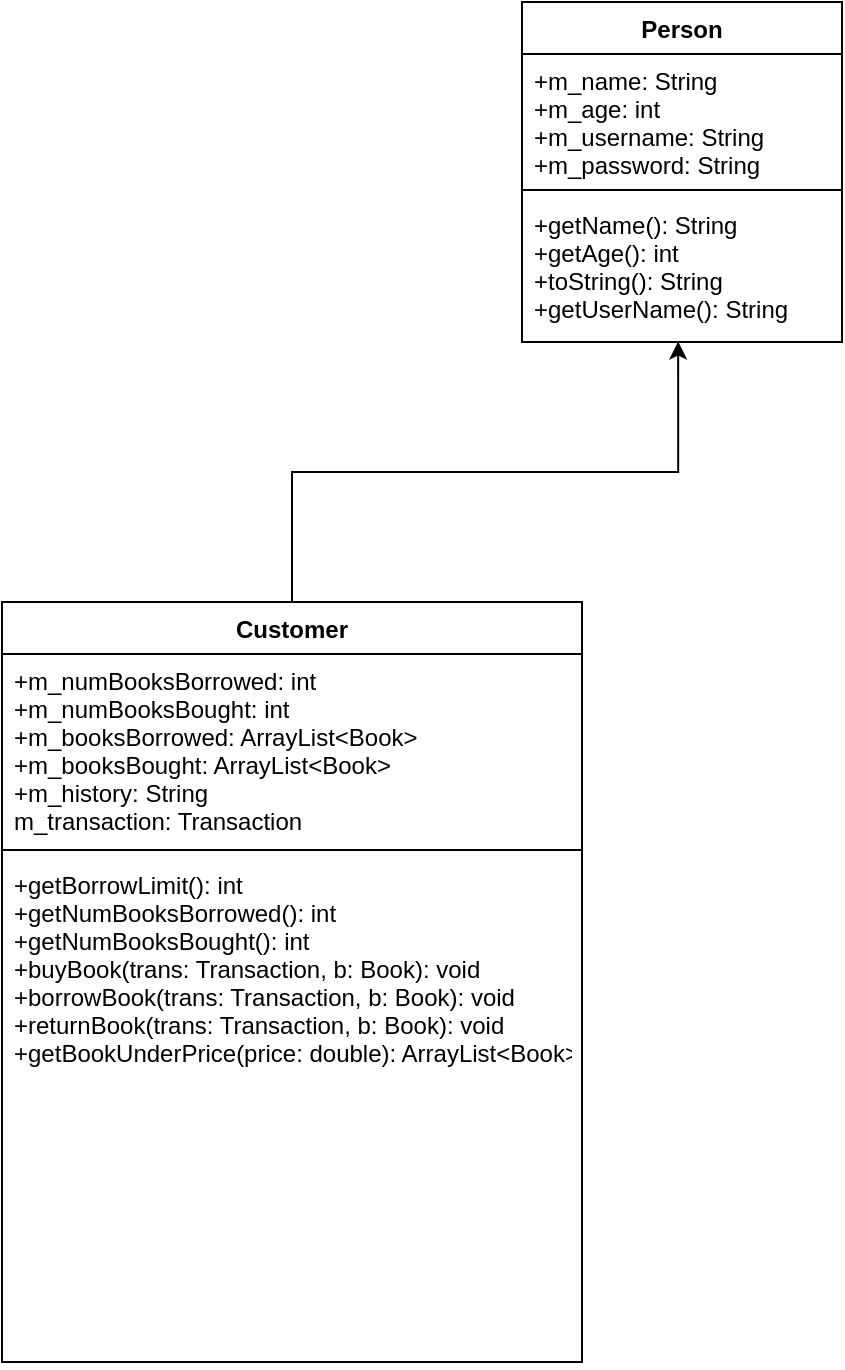 <mxfile version="14.9.2" type="github">
  <diagram id="0aetavmPxU3bwbz6fPxj" name="Page-1">
    <mxGraphModel dx="1038" dy="621" grid="1" gridSize="10" guides="1" tooltips="1" connect="1" arrows="1" fold="1" page="1" pageScale="1" pageWidth="850" pageHeight="1100" math="0" shadow="0">
      <root>
        <mxCell id="0" />
        <mxCell id="1" parent="0" />
        <mxCell id="TsD7KGuhZZwzooAPxN2N-33" value="Person" style="swimlane;fontStyle=1;align=center;verticalAlign=top;childLayout=stackLayout;horizontal=1;startSize=26;horizontalStack=0;resizeParent=1;resizeParentMax=0;resizeLast=0;collapsible=1;marginBottom=0;" vertex="1" parent="1">
          <mxGeometry x="360" y="360" width="160" height="170" as="geometry" />
        </mxCell>
        <mxCell id="TsD7KGuhZZwzooAPxN2N-34" value="+m_name: String&#xa;+m_age: int&#xa;+m_username: String&#xa;+m_password: String" style="text;strokeColor=none;fillColor=none;align=left;verticalAlign=top;spacingLeft=4;spacingRight=4;overflow=hidden;rotatable=0;points=[[0,0.5],[1,0.5]];portConstraint=eastwest;" vertex="1" parent="TsD7KGuhZZwzooAPxN2N-33">
          <mxGeometry y="26" width="160" height="64" as="geometry" />
        </mxCell>
        <mxCell id="TsD7KGuhZZwzooAPxN2N-35" value="" style="line;strokeWidth=1;fillColor=none;align=left;verticalAlign=middle;spacingTop=-1;spacingLeft=3;spacingRight=3;rotatable=0;labelPosition=right;points=[];portConstraint=eastwest;" vertex="1" parent="TsD7KGuhZZwzooAPxN2N-33">
          <mxGeometry y="90" width="160" height="8" as="geometry" />
        </mxCell>
        <mxCell id="TsD7KGuhZZwzooAPxN2N-36" value="+getName(): String&#xa;+getAge(): int&#xa;+toString(): String&#xa;+getUserName(): String" style="text;strokeColor=none;fillColor=none;align=left;verticalAlign=top;spacingLeft=4;spacingRight=4;overflow=hidden;rotatable=0;points=[[0,0.5],[1,0.5]];portConstraint=eastwest;" vertex="1" parent="TsD7KGuhZZwzooAPxN2N-33">
          <mxGeometry y="98" width="160" height="72" as="geometry" />
        </mxCell>
        <mxCell id="TsD7KGuhZZwzooAPxN2N-43" style="edgeStyle=orthogonalEdgeStyle;rounded=0;orthogonalLoop=1;jettySize=auto;html=1;exitX=0.5;exitY=0;exitDx=0;exitDy=0;entryX=0.488;entryY=0.997;entryDx=0;entryDy=0;entryPerimeter=0;" edge="1" parent="1" source="TsD7KGuhZZwzooAPxN2N-37" target="TsD7KGuhZZwzooAPxN2N-36">
          <mxGeometry relative="1" as="geometry" />
        </mxCell>
        <mxCell id="TsD7KGuhZZwzooAPxN2N-37" value="Customer" style="swimlane;fontStyle=1;align=center;verticalAlign=top;childLayout=stackLayout;horizontal=1;startSize=26;horizontalStack=0;resizeParent=1;resizeParentMax=0;resizeLast=0;collapsible=1;marginBottom=0;" vertex="1" parent="1">
          <mxGeometry x="100" y="660" width="290" height="380" as="geometry" />
        </mxCell>
        <mxCell id="TsD7KGuhZZwzooAPxN2N-38" value="+m_numBooksBorrowed: int&#xa;+m_numBooksBought: int&#xa;+m_booksBorrowed: ArrayList&lt;Book&gt;&#xa;+m_booksBought: ArrayList&lt;Book&gt;&#xa;+m_history: String&#xa;m_transaction: Transaction" style="text;strokeColor=none;fillColor=none;align=left;verticalAlign=top;spacingLeft=4;spacingRight=4;overflow=hidden;rotatable=0;points=[[0,0.5],[1,0.5]];portConstraint=eastwest;" vertex="1" parent="TsD7KGuhZZwzooAPxN2N-37">
          <mxGeometry y="26" width="290" height="94" as="geometry" />
        </mxCell>
        <mxCell id="TsD7KGuhZZwzooAPxN2N-39" value="" style="line;strokeWidth=1;fillColor=none;align=left;verticalAlign=middle;spacingTop=-1;spacingLeft=3;spacingRight=3;rotatable=0;labelPosition=right;points=[];portConstraint=eastwest;" vertex="1" parent="TsD7KGuhZZwzooAPxN2N-37">
          <mxGeometry y="120" width="290" height="8" as="geometry" />
        </mxCell>
        <mxCell id="TsD7KGuhZZwzooAPxN2N-40" value="+getBorrowLimit(): int&#xa;+getNumBooksBorrowed(): int&#xa;+getNumBooksBought(): int&#xa;+buyBook(trans: Transaction, b: Book): void&#xa;+borrowBook(trans: Transaction, b: Book): void&#xa;+returnBook(trans: Transaction, b: Book): void&#xa;+getBookUnderPrice(price: double): ArrayList&lt;Book&gt;" style="text;strokeColor=none;fillColor=none;align=left;verticalAlign=top;spacingLeft=4;spacingRight=4;overflow=hidden;rotatable=0;points=[[0,0.5],[1,0.5]];portConstraint=eastwest;" vertex="1" parent="TsD7KGuhZZwzooAPxN2N-37">
          <mxGeometry y="128" width="290" height="252" as="geometry" />
        </mxCell>
      </root>
    </mxGraphModel>
  </diagram>
</mxfile>
